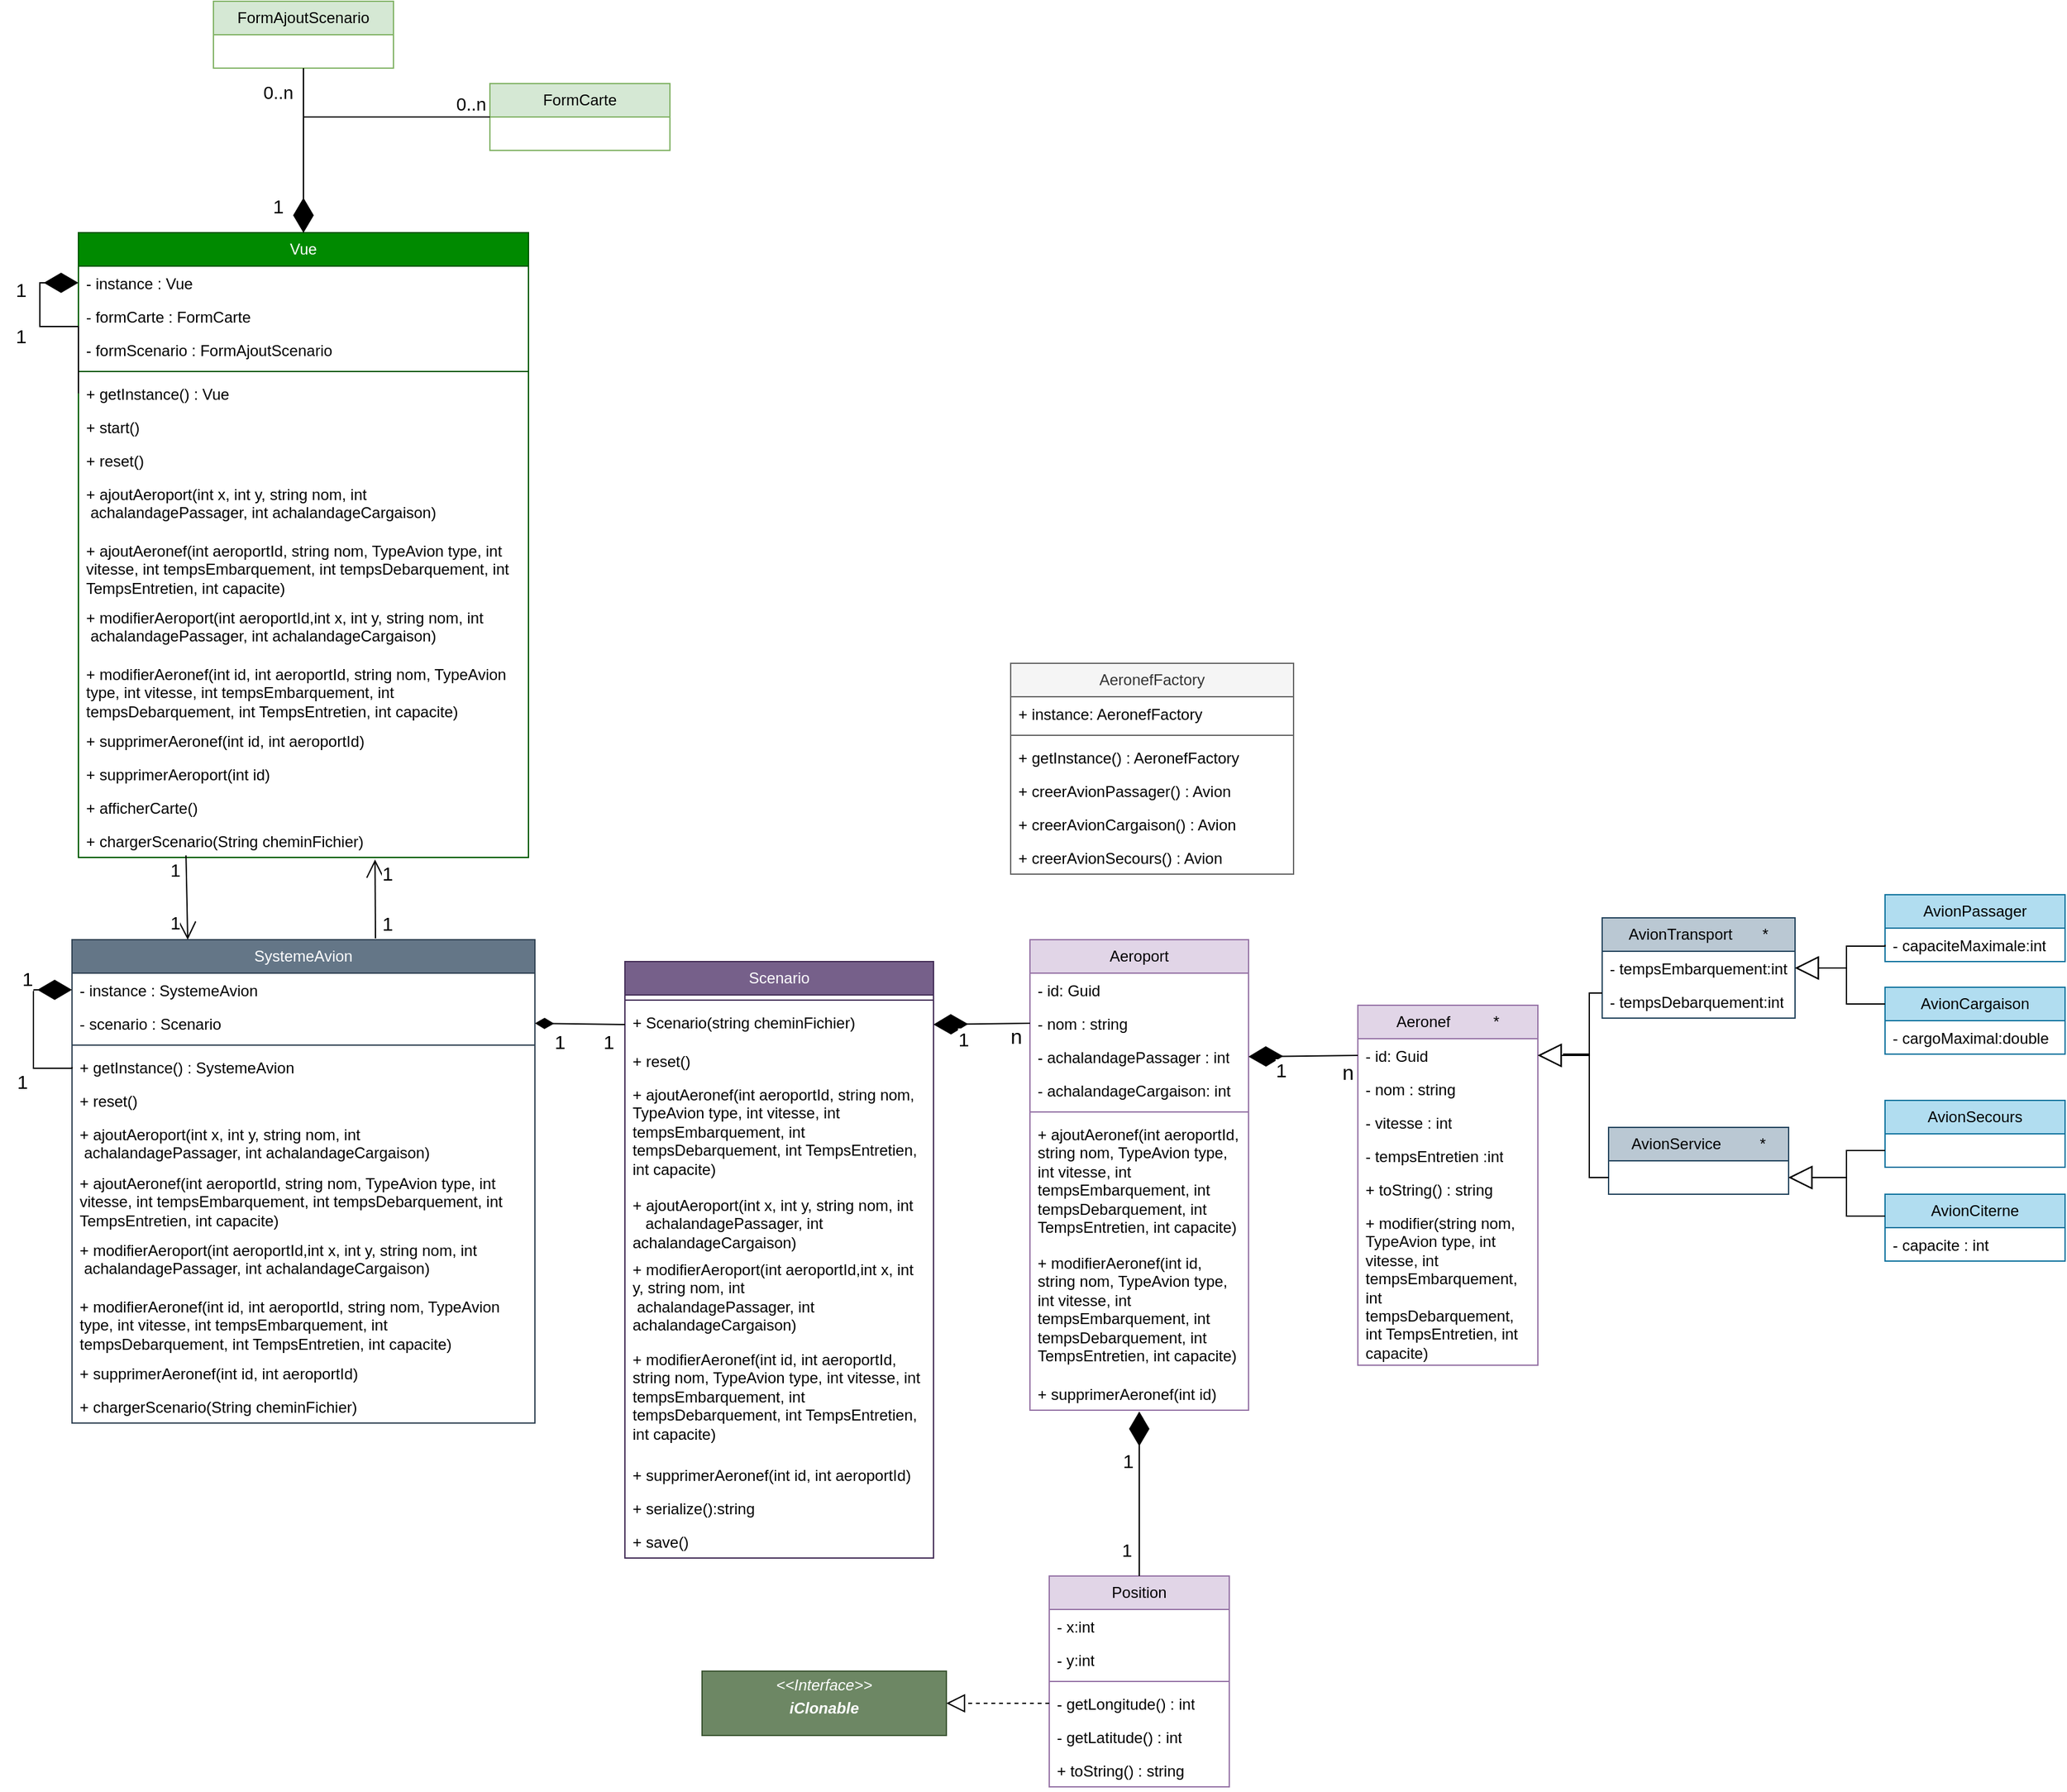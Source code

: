 <mxfile version="26.2.14">
  <diagram name="Page-1" id="G4jUNvh0E0kJYvAfDZpT">
    <mxGraphModel dx="1233" dy="1670" grid="1" gridSize="10" guides="1" tooltips="1" connect="1" arrows="1" fold="1" page="1" pageScale="1" pageWidth="850" pageHeight="1100" math="0" shadow="0">
      <root>
        <mxCell id="0" />
        <mxCell id="1" parent="0" />
        <mxCell id="WXTV3Mn7f3rtUq6KaUBK-5" value="SystemeAvion" style="swimlane;fontStyle=0;childLayout=stackLayout;horizontal=1;startSize=26;fillColor=#647687;horizontalStack=0;resizeParent=1;resizeParentMax=0;resizeLast=0;collapsible=1;marginBottom=0;whiteSpace=wrap;html=1;strokeColor=#314354;fontColor=#ffffff;" parent="1" vertex="1">
          <mxGeometry x="100" y="155" width="360" height="376" as="geometry" />
        </mxCell>
        <mxCell id="WXTV3Mn7f3rtUq6KaUBK-6" value="- instance : SystemeAvion" style="text;strokeColor=none;fillColor=none;align=left;verticalAlign=top;spacingLeft=4;spacingRight=4;overflow=hidden;rotatable=0;points=[[0,0.5],[1,0.5]];portConstraint=eastwest;whiteSpace=wrap;html=1;" parent="WXTV3Mn7f3rtUq6KaUBK-5" vertex="1">
          <mxGeometry y="26" width="360" height="26" as="geometry" />
        </mxCell>
        <mxCell id="WXTV3Mn7f3rtUq6KaUBK-99" value="- scenario : Scenario" style="text;strokeColor=none;fillColor=none;align=left;verticalAlign=top;spacingLeft=4;spacingRight=4;overflow=hidden;rotatable=0;points=[[0,0.5],[1,0.5]];portConstraint=eastwest;whiteSpace=wrap;html=1;" parent="WXTV3Mn7f3rtUq6KaUBK-5" vertex="1">
          <mxGeometry y="52" width="360" height="26" as="geometry" />
        </mxCell>
        <mxCell id="WXTV3Mn7f3rtUq6KaUBK-9" value="" style="line;strokeWidth=1;fillColor=none;align=left;verticalAlign=middle;spacingTop=-1;spacingLeft=3;spacingRight=3;rotatable=0;labelPosition=right;points=[];portConstraint=eastwest;strokeColor=inherit;" parent="WXTV3Mn7f3rtUq6KaUBK-5" vertex="1">
          <mxGeometry y="78" width="360" height="8" as="geometry" />
        </mxCell>
        <mxCell id="WXTV3Mn7f3rtUq6KaUBK-10" value="+ getInstance() : SystemeAvion" style="text;strokeColor=none;fillColor=none;align=left;verticalAlign=top;spacingLeft=4;spacingRight=4;overflow=hidden;rotatable=0;points=[[0,0.5],[1,0.5]];portConstraint=eastwest;whiteSpace=wrap;html=1;" parent="WXTV3Mn7f3rtUq6KaUBK-5" vertex="1">
          <mxGeometry y="86" width="360" height="26" as="geometry" />
        </mxCell>
        <mxCell id="WXTV3Mn7f3rtUq6KaUBK-11" value="" style="endArrow=diamondThin;endFill=1;endSize=24;html=1;rounded=0;exitX=0;exitY=0.5;exitDx=0;exitDy=0;edgeStyle=orthogonalEdgeStyle;entryX=0;entryY=0.5;entryDx=0;entryDy=0;" parent="WXTV3Mn7f3rtUq6KaUBK-5" source="WXTV3Mn7f3rtUq6KaUBK-10" target="WXTV3Mn7f3rtUq6KaUBK-6" edge="1">
          <mxGeometry width="160" relative="1" as="geometry">
            <mxPoint x="-180" y="30" as="sourcePoint" />
            <mxPoint x="-70" y="40" as="targetPoint" />
            <Array as="points">
              <mxPoint x="-30" y="100" />
              <mxPoint x="-30" y="39" />
            </Array>
          </mxGeometry>
        </mxCell>
        <mxCell id="WXTV3Mn7f3rtUq6KaUBK-14" value="1" style="edgeLabel;html=1;align=center;verticalAlign=middle;resizable=0;points=[];fontSize=15;" parent="WXTV3Mn7f3rtUq6KaUBK-11" vertex="1" connectable="0">
          <mxGeometry x="-0.617" y="-3" relative="1" as="geometry">
            <mxPoint x="-17" y="13" as="offset" />
          </mxGeometry>
        </mxCell>
        <mxCell id="WXTV3Mn7f3rtUq6KaUBK-15" value="1" style="edgeLabel;html=1;align=center;verticalAlign=middle;resizable=0;points=[];fontSize=15;" parent="WXTV3Mn7f3rtUq6KaUBK-11" vertex="1" connectable="0">
          <mxGeometry x="0.564" y="2" relative="1" as="geometry">
            <mxPoint x="-9" y="-7" as="offset" />
          </mxGeometry>
        </mxCell>
        <mxCell id="maukN36tXcJNzbH-KZ2X-19" value="+ reset()" style="text;strokeColor=none;fillColor=none;align=left;verticalAlign=top;spacingLeft=4;spacingRight=4;overflow=hidden;rotatable=0;points=[[0,0.5],[1,0.5]];portConstraint=eastwest;whiteSpace=wrap;html=1;" vertex="1" parent="WXTV3Mn7f3rtUq6KaUBK-5">
          <mxGeometry y="112" width="360" height="26" as="geometry" />
        </mxCell>
        <mxCell id="WXTV3Mn7f3rtUq6KaUBK-150" value="+ ajoutAeroport(int x, int y, string nom, int&amp;nbsp; &amp;nbsp; &amp;nbsp; &amp;nbsp;achalandagePassager, int achalandageCargaison)" style="text;strokeColor=none;fillColor=none;align=left;verticalAlign=top;spacingLeft=4;spacingRight=4;overflow=hidden;rotatable=0;points=[[0,0.5],[1,0.5]];portConstraint=eastwest;whiteSpace=wrap;html=1;" parent="WXTV3Mn7f3rtUq6KaUBK-5" vertex="1">
          <mxGeometry y="138" width="360" height="38" as="geometry" />
        </mxCell>
        <mxCell id="maukN36tXcJNzbH-KZ2X-2" value="+ ajoutAeronef(int aeroportId, string nom, TypeAvion type, int vitesse, int tempsEmbarquement, int tempsDebarquement, int TempsEntretien, int capacite)" style="text;strokeColor=none;fillColor=none;align=left;verticalAlign=top;spacingLeft=4;spacingRight=4;overflow=hidden;rotatable=0;points=[[0,0.5],[1,0.5]];portConstraint=eastwest;whiteSpace=wrap;html=1;" vertex="1" parent="WXTV3Mn7f3rtUq6KaUBK-5">
          <mxGeometry y="176" width="360" height="52" as="geometry" />
        </mxCell>
        <mxCell id="maukN36tXcJNzbH-KZ2X-8" value="+ modifierAeroport(int aeroportId,int x, int y, string nom, int&amp;nbsp; &amp;nbsp; &amp;nbsp; &amp;nbsp;achalandagePassager, int achalandageCargaison)" style="text;strokeColor=none;fillColor=none;align=left;verticalAlign=top;spacingLeft=4;spacingRight=4;overflow=hidden;rotatable=0;points=[[0,0.5],[1,0.5]];portConstraint=eastwest;whiteSpace=wrap;html=1;" vertex="1" parent="WXTV3Mn7f3rtUq6KaUBK-5">
          <mxGeometry y="228" width="360" height="44" as="geometry" />
        </mxCell>
        <mxCell id="maukN36tXcJNzbH-KZ2X-14" value="+ modifierAeronef(int id, int aeroportId, string nom, TypeAvion type, int vitesse, int tempsEmbarquement, int tempsDebarquement, int TempsEntretien, int capacite)" style="text;strokeColor=none;fillColor=none;align=left;verticalAlign=top;spacingLeft=4;spacingRight=4;overflow=hidden;rotatable=0;points=[[0,0.5],[1,0.5]];portConstraint=eastwest;whiteSpace=wrap;html=1;" vertex="1" parent="WXTV3Mn7f3rtUq6KaUBK-5">
          <mxGeometry y="272" width="360" height="52" as="geometry" />
        </mxCell>
        <mxCell id="WXTV3Mn7f3rtUq6KaUBK-170" value="+ supprimerAeronef(int id, int aeroportId)" style="text;strokeColor=none;fillColor=none;align=left;verticalAlign=top;spacingLeft=4;spacingRight=4;overflow=hidden;rotatable=0;points=[[0,0.5],[1,0.5]];portConstraint=eastwest;whiteSpace=wrap;html=1;" parent="WXTV3Mn7f3rtUq6KaUBK-5" vertex="1">
          <mxGeometry y="324" width="360" height="26" as="geometry" />
        </mxCell>
        <mxCell id="WXTV3Mn7f3rtUq6KaUBK-176" value="+ chargerScenario(String cheminFichier)" style="text;strokeColor=none;fillColor=none;align=left;verticalAlign=top;spacingLeft=4;spacingRight=4;overflow=hidden;rotatable=0;points=[[0,0.5],[1,0.5]];portConstraint=eastwest;whiteSpace=wrap;html=1;" parent="WXTV3Mn7f3rtUq6KaUBK-5" vertex="1">
          <mxGeometry y="350" width="360" height="26" as="geometry" />
        </mxCell>
        <mxCell id="WXTV3Mn7f3rtUq6KaUBK-16" value="Vue" style="swimlane;fontStyle=0;childLayout=stackLayout;horizontal=1;startSize=26;fillColor=#008a00;horizontalStack=0;resizeParent=1;resizeParentMax=0;resizeLast=0;collapsible=1;marginBottom=0;whiteSpace=wrap;html=1;strokeColor=#005700;fontColor=#ffffff;" parent="1" vertex="1">
          <mxGeometry x="105" y="-395" width="350" height="486" as="geometry" />
        </mxCell>
        <mxCell id="WXTV3Mn7f3rtUq6KaUBK-17" value="- instance : Vue" style="text;strokeColor=none;fillColor=none;align=left;verticalAlign=top;spacingLeft=4;spacingRight=4;overflow=hidden;rotatable=0;points=[[0,0.5],[1,0.5]];portConstraint=eastwest;whiteSpace=wrap;html=1;" parent="WXTV3Mn7f3rtUq6KaUBK-16" vertex="1">
          <mxGeometry y="26" width="350" height="26" as="geometry" />
        </mxCell>
        <mxCell id="Ey0nkB0xlsIukGjBq3pv-2" value="- formCarte : FormCarte" style="text;strokeColor=none;fillColor=none;align=left;verticalAlign=top;spacingLeft=4;spacingRight=4;overflow=hidden;rotatable=0;points=[[0,0.5],[1,0.5]];portConstraint=eastwest;whiteSpace=wrap;html=1;" parent="WXTV3Mn7f3rtUq6KaUBK-16" vertex="1">
          <mxGeometry y="52" width="350" height="26" as="geometry" />
        </mxCell>
        <mxCell id="Ey0nkB0xlsIukGjBq3pv-1" value="- formScenario : FormAjoutScenario" style="text;strokeColor=none;fillColor=none;align=left;verticalAlign=top;spacingLeft=4;spacingRight=4;overflow=hidden;rotatable=0;points=[[0,0.5],[1,0.5]];portConstraint=eastwest;whiteSpace=wrap;html=1;" parent="WXTV3Mn7f3rtUq6KaUBK-16" vertex="1">
          <mxGeometry y="78" width="350" height="26" as="geometry" />
        </mxCell>
        <mxCell id="WXTV3Mn7f3rtUq6KaUBK-20" value="" style="line;strokeWidth=1;fillColor=none;align=left;verticalAlign=middle;spacingTop=-1;spacingLeft=3;spacingRight=3;rotatable=0;labelPosition=right;points=[];portConstraint=eastwest;strokeColor=inherit;" parent="WXTV3Mn7f3rtUq6KaUBK-16" vertex="1">
          <mxGeometry y="104" width="350" height="8" as="geometry" />
        </mxCell>
        <mxCell id="WXTV3Mn7f3rtUq6KaUBK-18" value="+ getInstance() : Vue" style="text;strokeColor=none;fillColor=none;align=left;verticalAlign=top;spacingLeft=4;spacingRight=4;overflow=hidden;rotatable=0;points=[[0,0.5],[1,0.5]];portConstraint=eastwest;whiteSpace=wrap;html=1;" parent="WXTV3Mn7f3rtUq6KaUBK-16" vertex="1">
          <mxGeometry y="112" width="350" height="26" as="geometry" />
        </mxCell>
        <mxCell id="WXTV3Mn7f3rtUq6KaUBK-24" value="" style="endArrow=diamondThin;endFill=1;endSize=24;html=1;rounded=0;exitX=0;exitY=0.5;exitDx=0;exitDy=0;edgeStyle=orthogonalEdgeStyle;entryX=0;entryY=0.5;entryDx=0;entryDy=0;" parent="WXTV3Mn7f3rtUq6KaUBK-16" source="WXTV3Mn7f3rtUq6KaUBK-18" target="WXTV3Mn7f3rtUq6KaUBK-17" edge="1">
          <mxGeometry width="160" relative="1" as="geometry">
            <mxPoint y="74" as="sourcePoint" />
            <mxPoint y="40" as="targetPoint" />
            <Array as="points">
              <mxPoint x="-30" y="73" />
              <mxPoint x="-30" y="39" />
            </Array>
          </mxGeometry>
        </mxCell>
        <mxCell id="WXTV3Mn7f3rtUq6KaUBK-25" value="1" style="edgeLabel;html=1;align=center;verticalAlign=middle;resizable=0;points=[];fontSize=15;" parent="WXTV3Mn7f3rtUq6KaUBK-24" vertex="1" connectable="0">
          <mxGeometry x="-0.617" y="-3" relative="1" as="geometry">
            <mxPoint x="-48" y="-17" as="offset" />
          </mxGeometry>
        </mxCell>
        <mxCell id="WXTV3Mn7f3rtUq6KaUBK-26" value="1" style="edgeLabel;html=1;align=center;verticalAlign=middle;resizable=0;points=[];fontSize=15;" parent="WXTV3Mn7f3rtUq6KaUBK-24" vertex="1" connectable="0">
          <mxGeometry x="0.564" y="2" relative="1" as="geometry">
            <mxPoint x="-13" y="3" as="offset" />
          </mxGeometry>
        </mxCell>
        <mxCell id="WXTV3Mn7f3rtUq6KaUBK-178" value="+ start()" style="text;strokeColor=none;fillColor=none;align=left;verticalAlign=top;spacingLeft=4;spacingRight=4;overflow=hidden;rotatable=0;points=[[0,0.5],[1,0.5]];portConstraint=eastwest;whiteSpace=wrap;html=1;" parent="WXTV3Mn7f3rtUq6KaUBK-16" vertex="1">
          <mxGeometry y="138" width="350" height="26" as="geometry" />
        </mxCell>
        <mxCell id="maukN36tXcJNzbH-KZ2X-18" value="+ reset()" style="text;strokeColor=none;fillColor=none;align=left;verticalAlign=top;spacingLeft=4;spacingRight=4;overflow=hidden;rotatable=0;points=[[0,0.5],[1,0.5]];portConstraint=eastwest;whiteSpace=wrap;html=1;" vertex="1" parent="WXTV3Mn7f3rtUq6KaUBK-16">
          <mxGeometry y="164" width="350" height="26" as="geometry" />
        </mxCell>
        <mxCell id="WXTV3Mn7f3rtUq6KaUBK-73" value="+ ajoutAeroport(int x, int y, string nom, int&amp;nbsp; &amp;nbsp; &amp;nbsp; &amp;nbsp;achalandagePassager, int achalandageCargaison)" style="text;strokeColor=none;fillColor=none;align=left;verticalAlign=top;spacingLeft=4;spacingRight=4;overflow=hidden;rotatable=0;points=[[0,0.5],[1,0.5]];portConstraint=eastwest;whiteSpace=wrap;html=1;" parent="WXTV3Mn7f3rtUq6KaUBK-16" vertex="1">
          <mxGeometry y="190" width="350" height="44" as="geometry" />
        </mxCell>
        <mxCell id="WXTV3Mn7f3rtUq6KaUBK-74" value="+ ajoutAeronef(int aeroportId, string nom, TypeAvion type, int vitesse, int tempsEmbarquement, int tempsDebarquement, int TempsEntretien, int capacite)" style="text;strokeColor=none;fillColor=none;align=left;verticalAlign=top;spacingLeft=4;spacingRight=4;overflow=hidden;rotatable=0;points=[[0,0.5],[1,0.5]];portConstraint=eastwest;whiteSpace=wrap;html=1;" parent="WXTV3Mn7f3rtUq6KaUBK-16" vertex="1">
          <mxGeometry y="234" width="350" height="52" as="geometry" />
        </mxCell>
        <mxCell id="maukN36tXcJNzbH-KZ2X-7" value="+ modifierAeroport(int aeroportId,int x, int y, string nom, int&amp;nbsp; &amp;nbsp; &amp;nbsp; &amp;nbsp;achalandagePassager, int achalandageCargaison)" style="text;strokeColor=none;fillColor=none;align=left;verticalAlign=top;spacingLeft=4;spacingRight=4;overflow=hidden;rotatable=0;points=[[0,0.5],[1,0.5]];portConstraint=eastwest;whiteSpace=wrap;html=1;" vertex="1" parent="WXTV3Mn7f3rtUq6KaUBK-16">
          <mxGeometry y="286" width="350" height="44" as="geometry" />
        </mxCell>
        <mxCell id="maukN36tXcJNzbH-KZ2X-13" value="+ modifierAeronef(int id, int aeroportId, string nom, TypeAvion type, int vitesse, int tempsEmbarquement, int tempsDebarquement, int TempsEntretien, int capacite)" style="text;strokeColor=none;fillColor=none;align=left;verticalAlign=top;spacingLeft=4;spacingRight=4;overflow=hidden;rotatable=0;points=[[0,0.5],[1,0.5]];portConstraint=eastwest;whiteSpace=wrap;html=1;" vertex="1" parent="WXTV3Mn7f3rtUq6KaUBK-16">
          <mxGeometry y="330" width="350" height="52" as="geometry" />
        </mxCell>
        <mxCell id="WXTV3Mn7f3rtUq6KaUBK-151" value="+ supprimerAeronef(int id, int aeroportId)" style="text;strokeColor=none;fillColor=none;align=left;verticalAlign=top;spacingLeft=4;spacingRight=4;overflow=hidden;rotatable=0;points=[[0,0.5],[1,0.5]];portConstraint=eastwest;whiteSpace=wrap;html=1;" parent="WXTV3Mn7f3rtUq6KaUBK-16" vertex="1">
          <mxGeometry y="382" width="350" height="26" as="geometry" />
        </mxCell>
        <mxCell id="WXTV3Mn7f3rtUq6KaUBK-169" value="+ supprimerAeroport(int id)" style="text;strokeColor=none;fillColor=none;align=left;verticalAlign=top;spacingLeft=4;spacingRight=4;overflow=hidden;rotatable=0;points=[[0,0.5],[1,0.5]];portConstraint=eastwest;whiteSpace=wrap;html=1;" parent="WXTV3Mn7f3rtUq6KaUBK-16" vertex="1">
          <mxGeometry y="408" width="350" height="26" as="geometry" />
        </mxCell>
        <mxCell id="WXTV3Mn7f3rtUq6KaUBK-174" value="+ afficherCarte()" style="text;strokeColor=none;fillColor=none;align=left;verticalAlign=top;spacingLeft=4;spacingRight=4;overflow=hidden;rotatable=0;points=[[0,0.5],[1,0.5]];portConstraint=eastwest;whiteSpace=wrap;html=1;" parent="WXTV3Mn7f3rtUq6KaUBK-16" vertex="1">
          <mxGeometry y="434" width="350" height="26" as="geometry" />
        </mxCell>
        <mxCell id="WXTV3Mn7f3rtUq6KaUBK-175" value="+ chargerScenario(String cheminFichier)" style="text;strokeColor=none;fillColor=none;align=left;verticalAlign=top;spacingLeft=4;spacingRight=4;overflow=hidden;rotatable=0;points=[[0,0.5],[1,0.5]];portConstraint=eastwest;whiteSpace=wrap;html=1;" parent="WXTV3Mn7f3rtUq6KaUBK-16" vertex="1">
          <mxGeometry y="460" width="350" height="26" as="geometry" />
        </mxCell>
        <mxCell id="WXTV3Mn7f3rtUq6KaUBK-21" value="" style="endArrow=open;endFill=1;endSize=12;html=1;rounded=0;entryX=0.25;entryY=0;entryDx=0;entryDy=0;exitX=0.239;exitY=0.936;exitDx=0;exitDy=0;exitPerimeter=0;" parent="1" source="WXTV3Mn7f3rtUq6KaUBK-175" target="WXTV3Mn7f3rtUq6KaUBK-5" edge="1">
          <mxGeometry width="160" relative="1" as="geometry">
            <mxPoint x="190" y="84" as="sourcePoint" />
            <mxPoint x="205" y="74" as="targetPoint" />
          </mxGeometry>
        </mxCell>
        <mxCell id="WXTV3Mn7f3rtUq6KaUBK-77" value="1" style="edgeLabel;html=1;align=center;verticalAlign=middle;resizable=0;points=[];fontSize=14;" parent="WXTV3Mn7f3rtUq6KaUBK-21" vertex="1" connectable="0">
          <mxGeometry x="-0.432" y="-4" relative="1" as="geometry">
            <mxPoint x="-5" y="-7" as="offset" />
          </mxGeometry>
        </mxCell>
        <mxCell id="WXTV3Mn7f3rtUq6KaUBK-78" value="1" style="edgeLabel;html=1;align=center;verticalAlign=middle;resizable=0;points=[];fontSize=14;" parent="WXTV3Mn7f3rtUq6KaUBK-21" vertex="1" connectable="0">
          <mxGeometry x="0.316" y="-4" relative="1" as="geometry">
            <mxPoint x="-6" y="9" as="offset" />
          </mxGeometry>
        </mxCell>
        <mxCell id="WXTV3Mn7f3rtUq6KaUBK-23" value="" style="endArrow=open;endFill=1;endSize=12;html=1;rounded=0;entryX=0.659;entryY=1.064;entryDx=0;entryDy=0;entryPerimeter=0;" parent="1" target="WXTV3Mn7f3rtUq6KaUBK-175" edge="1">
          <mxGeometry width="160" relative="1" as="geometry">
            <mxPoint x="336" y="154" as="sourcePoint" />
            <mxPoint x="337" y="94" as="targetPoint" />
          </mxGeometry>
        </mxCell>
        <mxCell id="WXTV3Mn7f3rtUq6KaUBK-75" value="1" style="edgeLabel;html=1;align=center;verticalAlign=middle;resizable=0;points=[];fontSize=15;" parent="WXTV3Mn7f3rtUq6KaUBK-23" vertex="1" connectable="0">
          <mxGeometry x="-0.487" y="1" relative="1" as="geometry">
            <mxPoint x="10" y="3" as="offset" />
          </mxGeometry>
        </mxCell>
        <mxCell id="WXTV3Mn7f3rtUq6KaUBK-76" value="1" style="edgeLabel;html=1;align=center;verticalAlign=middle;resizable=0;points=[];fontSize=15;" parent="WXTV3Mn7f3rtUq6KaUBK-23" vertex="1" connectable="0">
          <mxGeometry x="0.518" y="-1" relative="1" as="geometry">
            <mxPoint x="8" y="-5" as="offset" />
          </mxGeometry>
        </mxCell>
        <mxCell id="WXTV3Mn7f3rtUq6KaUBK-27" value="Scenario" style="swimlane;fontStyle=0;childLayout=stackLayout;horizontal=1;startSize=26;fillColor=#76608a;horizontalStack=0;resizeParent=1;resizeParentMax=0;resizeLast=0;collapsible=1;marginBottom=0;whiteSpace=wrap;html=1;strokeColor=#432D57;fontColor=#ffffff;" parent="1" vertex="1">
          <mxGeometry x="530" y="172" width="240" height="464" as="geometry" />
        </mxCell>
        <mxCell id="WXTV3Mn7f3rtUq6KaUBK-29" value="" style="line;strokeWidth=1;fillColor=none;align=left;verticalAlign=middle;spacingTop=-1;spacingLeft=3;spacingRight=3;rotatable=0;labelPosition=right;points=[];portConstraint=eastwest;strokeColor=inherit;" parent="WXTV3Mn7f3rtUq6KaUBK-27" vertex="1">
          <mxGeometry y="26" width="240" height="8" as="geometry" />
        </mxCell>
        <mxCell id="WXTV3Mn7f3rtUq6KaUBK-177" value="+ Scenario(string cheminFichier)" style="text;strokeColor=none;fillColor=none;align=left;verticalAlign=top;spacingLeft=4;spacingRight=4;overflow=hidden;rotatable=0;points=[[0,0.5],[1,0.5]];portConstraint=eastwest;whiteSpace=wrap;html=1;" parent="WXTV3Mn7f3rtUq6KaUBK-27" vertex="1">
          <mxGeometry y="34" width="240" height="30" as="geometry" />
        </mxCell>
        <mxCell id="maukN36tXcJNzbH-KZ2X-20" value="+ reset()" style="text;strokeColor=none;fillColor=none;align=left;verticalAlign=top;spacingLeft=4;spacingRight=4;overflow=hidden;rotatable=0;points=[[0,0.5],[1,0.5]];portConstraint=eastwest;whiteSpace=wrap;html=1;" vertex="1" parent="WXTV3Mn7f3rtUq6KaUBK-27">
          <mxGeometry y="64" width="240" height="26" as="geometry" />
        </mxCell>
        <mxCell id="maukN36tXcJNzbH-KZ2X-3" value="+ ajoutAeronef(int aeroportId, string nom, TypeAvion type, int vitesse, int tempsEmbarquement, int tempsDebarquement, int TempsEntretien, int capacite)" style="text;strokeColor=none;fillColor=none;align=left;verticalAlign=top;spacingLeft=4;spacingRight=4;overflow=hidden;rotatable=0;points=[[0,0.5],[1,0.5]];portConstraint=eastwest;whiteSpace=wrap;html=1;" vertex="1" parent="WXTV3Mn7f3rtUq6KaUBK-27">
          <mxGeometry y="90" width="240" height="86" as="geometry" />
        </mxCell>
        <mxCell id="Ey0nkB0xlsIukGjBq3pv-10" value="+ ajoutAeroport(int x, int y, string nom, int&amp;nbsp; &amp;nbsp; &amp;nbsp; &amp;nbsp;achalandagePassager, int achalandageCargaison)" style="text;strokeColor=none;fillColor=none;align=left;verticalAlign=top;spacingLeft=4;spacingRight=4;overflow=hidden;rotatable=0;points=[[0,0.5],[1,0.5]];portConstraint=eastwest;whiteSpace=wrap;html=1;" parent="WXTV3Mn7f3rtUq6KaUBK-27" vertex="1">
          <mxGeometry y="176" width="240" height="50" as="geometry" />
        </mxCell>
        <mxCell id="maukN36tXcJNzbH-KZ2X-9" value="+ modifierAeroport(int aeroportId,int x, int y, string nom, int&amp;nbsp; &amp;nbsp; &amp;nbsp; &amp;nbsp;achalandagePassager, int achalandageCargaison)" style="text;strokeColor=none;fillColor=none;align=left;verticalAlign=top;spacingLeft=4;spacingRight=4;overflow=hidden;rotatable=0;points=[[0,0.5],[1,0.5]];portConstraint=eastwest;whiteSpace=wrap;html=1;" vertex="1" parent="WXTV3Mn7f3rtUq6KaUBK-27">
          <mxGeometry y="226" width="240" height="70" as="geometry" />
        </mxCell>
        <mxCell id="maukN36tXcJNzbH-KZ2X-15" value="+ modifierAeronef(int id, int aeroportId, string nom, TypeAvion type, int vitesse, int tempsEmbarquement, int tempsDebarquement, int TempsEntretien, int capacite)" style="text;strokeColor=none;fillColor=none;align=left;verticalAlign=top;spacingLeft=4;spacingRight=4;overflow=hidden;rotatable=0;points=[[0,0.5],[1,0.5]];portConstraint=eastwest;whiteSpace=wrap;html=1;" vertex="1" parent="WXTV3Mn7f3rtUq6KaUBK-27">
          <mxGeometry y="296" width="240" height="90" as="geometry" />
        </mxCell>
        <mxCell id="maukN36tXcJNzbH-KZ2X-11" value="+ supprimerAeronef(int id, int aeroportId)" style="text;strokeColor=none;fillColor=none;align=left;verticalAlign=top;spacingLeft=4;spacingRight=4;overflow=hidden;rotatable=0;points=[[0,0.5],[1,0.5]];portConstraint=eastwest;whiteSpace=wrap;html=1;" vertex="1" parent="WXTV3Mn7f3rtUq6KaUBK-27">
          <mxGeometry y="386" width="240" height="26" as="geometry" />
        </mxCell>
        <mxCell id="WXTV3Mn7f3rtUq6KaUBK-138" value="+ serialize():string" style="text;strokeColor=none;fillColor=none;align=left;verticalAlign=top;spacingLeft=4;spacingRight=4;overflow=hidden;rotatable=0;points=[[0,0.5],[1,0.5]];portConstraint=eastwest;whiteSpace=wrap;html=1;" parent="WXTV3Mn7f3rtUq6KaUBK-27" vertex="1">
          <mxGeometry y="412" width="240" height="26" as="geometry" />
        </mxCell>
        <mxCell id="WXTV3Mn7f3rtUq6KaUBK-161" value="+ save()" style="text;strokeColor=none;fillColor=none;align=left;verticalAlign=top;spacingLeft=4;spacingRight=4;overflow=hidden;rotatable=0;points=[[0,0.5],[1,0.5]];portConstraint=eastwest;whiteSpace=wrap;html=1;" parent="WXTV3Mn7f3rtUq6KaUBK-27" vertex="1">
          <mxGeometry y="438" width="240" height="26" as="geometry" />
        </mxCell>
        <mxCell id="WXTV3Mn7f3rtUq6KaUBK-34" value="" style="endArrow=diamondThin;endFill=1;endSize=12;html=1;rounded=0;entryX=1;entryY=0.5;entryDx=0;entryDy=0;exitX=0;exitY=0.5;exitDx=0;exitDy=0;" parent="1" source="WXTV3Mn7f3rtUq6KaUBK-177" target="WXTV3Mn7f3rtUq6KaUBK-99" edge="1">
          <mxGeometry width="160" relative="1" as="geometry">
            <mxPoint x="580" y="219.0" as="sourcePoint" />
            <mxPoint x="600" y="201.37" as="targetPoint" />
          </mxGeometry>
        </mxCell>
        <mxCell id="WXTV3Mn7f3rtUq6KaUBK-96" value="1" style="edgeLabel;html=1;align=center;verticalAlign=middle;resizable=0;points=[];fontSize=15;" parent="WXTV3Mn7f3rtUq6KaUBK-34" vertex="1" connectable="0">
          <mxGeometry x="-0.617" y="-2" relative="1" as="geometry">
            <mxPoint y="15" as="offset" />
          </mxGeometry>
        </mxCell>
        <mxCell id="WXTV3Mn7f3rtUq6KaUBK-97" value="1" style="edgeLabel;html=1;align=center;verticalAlign=middle;resizable=0;points=[];fontSize=15;" parent="WXTV3Mn7f3rtUq6KaUBK-34" vertex="1" connectable="0">
          <mxGeometry x="0.459" y="2" relative="1" as="geometry">
            <mxPoint y="11" as="offset" />
          </mxGeometry>
        </mxCell>
        <mxCell id="WXTV3Mn7f3rtUq6KaUBK-37" value="Aeronef&amp;nbsp; &amp;nbsp; &amp;nbsp; &amp;nbsp; &amp;nbsp; *" style="swimlane;fontStyle=0;childLayout=stackLayout;horizontal=1;startSize=26;fillColor=#e1d5e7;horizontalStack=0;resizeParent=1;resizeParentMax=0;resizeLast=0;collapsible=1;marginBottom=0;whiteSpace=wrap;html=1;strokeColor=#9673a6;" parent="1" vertex="1">
          <mxGeometry x="1100" y="206" width="140" height="280" as="geometry" />
        </mxCell>
        <mxCell id="WXTV3Mn7f3rtUq6KaUBK-132" value="- id: Guid" style="text;strokeColor=none;fillColor=none;align=left;verticalAlign=top;spacingLeft=4;spacingRight=4;overflow=hidden;rotatable=0;points=[[0,0.5],[1,0.5]];portConstraint=eastwest;whiteSpace=wrap;html=1;" parent="WXTV3Mn7f3rtUq6KaUBK-37" vertex="1">
          <mxGeometry y="26" width="140" height="26" as="geometry" />
        </mxCell>
        <mxCell id="Ey0nkB0xlsIukGjBq3pv-3" value="- nom : string" style="text;strokeColor=none;fillColor=none;align=left;verticalAlign=top;spacingLeft=4;spacingRight=4;overflow=hidden;rotatable=0;points=[[0,0.5],[1,0.5]];portConstraint=eastwest;whiteSpace=wrap;html=1;" parent="WXTV3Mn7f3rtUq6KaUBK-37" vertex="1">
          <mxGeometry y="52" width="140" height="26" as="geometry" />
        </mxCell>
        <mxCell id="Ey0nkB0xlsIukGjBq3pv-5" value="- vitesse : int" style="text;strokeColor=none;fillColor=none;align=left;verticalAlign=top;spacingLeft=4;spacingRight=4;overflow=hidden;rotatable=0;points=[[0,0.5],[1,0.5]];portConstraint=eastwest;whiteSpace=wrap;html=1;" parent="WXTV3Mn7f3rtUq6KaUBK-37" vertex="1">
          <mxGeometry y="78" width="140" height="26" as="geometry" />
        </mxCell>
        <mxCell id="Ey0nkB0xlsIukGjBq3pv-7" value="- tempsEntretien :int" style="text;strokeColor=none;fillColor=none;align=left;verticalAlign=top;spacingLeft=4;spacingRight=4;overflow=hidden;rotatable=0;points=[[0,0.5],[1,0.5]];portConstraint=eastwest;whiteSpace=wrap;html=1;" parent="WXTV3Mn7f3rtUq6KaUBK-37" vertex="1">
          <mxGeometry y="104" width="140" height="26" as="geometry" />
        </mxCell>
        <mxCell id="Ey0nkB0xlsIukGjBq3pv-8" value="+ toString() : string" style="text;strokeColor=none;fillColor=none;align=left;verticalAlign=top;spacingLeft=4;spacingRight=4;overflow=hidden;rotatable=0;points=[[0,0.5],[1,0.5]];portConstraint=eastwest;whiteSpace=wrap;html=1;" parent="WXTV3Mn7f3rtUq6KaUBK-37" vertex="1">
          <mxGeometry y="130" width="140" height="26" as="geometry" />
        </mxCell>
        <mxCell id="maukN36tXcJNzbH-KZ2X-17" value="+ modifier(string nom, TypeAvion type, int vitesse, int tempsEmbarquement, int tempsDebarquement, int TempsEntretien, int capacite)" style="text;strokeColor=none;fillColor=none;align=left;verticalAlign=top;spacingLeft=4;spacingRight=4;overflow=hidden;rotatable=0;points=[[0,0.5],[1,0.5]];portConstraint=eastwest;whiteSpace=wrap;html=1;" vertex="1" parent="WXTV3Mn7f3rtUq6KaUBK-37">
          <mxGeometry y="156" width="140" height="124" as="geometry" />
        </mxCell>
        <mxCell id="WXTV3Mn7f3rtUq6KaUBK-50" value="Aeroport" style="swimlane;fontStyle=0;childLayout=stackLayout;horizontal=1;startSize=26;fillColor=#e1d5e7;horizontalStack=0;resizeParent=1;resizeParentMax=0;resizeLast=0;collapsible=1;marginBottom=0;whiteSpace=wrap;html=1;strokeColor=#9673a6;" parent="1" vertex="1">
          <mxGeometry x="845" y="155" width="170" height="366" as="geometry">
            <mxRectangle x="770" y="146" width="90" height="30" as="alternateBounds" />
          </mxGeometry>
        </mxCell>
        <mxCell id="WXTV3Mn7f3rtUq6KaUBK-52" value="- id: Guid" style="text;strokeColor=none;fillColor=none;align=left;verticalAlign=top;spacingLeft=4;spacingRight=4;overflow=hidden;rotatable=0;points=[[0,0.5],[1,0.5]];portConstraint=eastwest;whiteSpace=wrap;html=1;" parent="WXTV3Mn7f3rtUq6KaUBK-50" vertex="1">
          <mxGeometry y="26" width="170" height="26" as="geometry" />
        </mxCell>
        <mxCell id="WXTV3Mn7f3rtUq6KaUBK-53" value="- nom : string" style="text;strokeColor=none;fillColor=none;align=left;verticalAlign=top;spacingLeft=4;spacingRight=4;overflow=hidden;rotatable=0;points=[[0,0.5],[1,0.5]];portConstraint=eastwest;whiteSpace=wrap;html=1;" parent="WXTV3Mn7f3rtUq6KaUBK-50" vertex="1">
          <mxGeometry y="52" width="170" height="26" as="geometry" />
        </mxCell>
        <mxCell id="WXTV3Mn7f3rtUq6KaUBK-134" value="- achalandagePassager : int" style="text;strokeColor=none;fillColor=none;align=left;verticalAlign=top;spacingLeft=4;spacingRight=4;overflow=hidden;rotatable=0;points=[[0,0.5],[1,0.5]];portConstraint=eastwest;whiteSpace=wrap;html=1;" parent="WXTV3Mn7f3rtUq6KaUBK-50" vertex="1">
          <mxGeometry y="78" width="170" height="26" as="geometry" />
        </mxCell>
        <mxCell id="WXTV3Mn7f3rtUq6KaUBK-135" value="- achalandageCargaison: int" style="text;strokeColor=none;fillColor=none;align=left;verticalAlign=top;spacingLeft=4;spacingRight=4;overflow=hidden;rotatable=0;points=[[0,0.5],[1,0.5]];portConstraint=eastwest;whiteSpace=wrap;html=1;" parent="WXTV3Mn7f3rtUq6KaUBK-50" vertex="1">
          <mxGeometry y="104" width="170" height="26" as="geometry" />
        </mxCell>
        <mxCell id="maukN36tXcJNzbH-KZ2X-5" value="" style="line;strokeWidth=1;fillColor=none;align=left;verticalAlign=middle;spacingTop=-1;spacingLeft=3;spacingRight=3;rotatable=0;labelPosition=right;points=[];portConstraint=eastwest;strokeColor=inherit;" vertex="1" parent="WXTV3Mn7f3rtUq6KaUBK-50">
          <mxGeometry y="130" width="170" height="8" as="geometry" />
        </mxCell>
        <mxCell id="maukN36tXcJNzbH-KZ2X-4" value="+ ajoutAeronef(int aeroportId, string nom, TypeAvion type, int vitesse, int tempsEmbarquement, int tempsDebarquement, int TempsEntretien, int capacite)" style="text;strokeColor=none;fillColor=none;align=left;verticalAlign=top;spacingLeft=4;spacingRight=4;overflow=hidden;rotatable=0;points=[[0,0.5],[1,0.5]];portConstraint=eastwest;whiteSpace=wrap;html=1;" vertex="1" parent="WXTV3Mn7f3rtUq6KaUBK-50">
          <mxGeometry y="138" width="170" height="100" as="geometry" />
        </mxCell>
        <mxCell id="maukN36tXcJNzbH-KZ2X-16" value="+ modifierAeronef(int id, string nom, TypeAvion type, int vitesse, int tempsEmbarquement, int tempsDebarquement, int TempsEntretien, int capacite)" style="text;strokeColor=none;fillColor=none;align=left;verticalAlign=top;spacingLeft=4;spacingRight=4;overflow=hidden;rotatable=0;points=[[0,0.5],[1,0.5]];portConstraint=eastwest;whiteSpace=wrap;html=1;" vertex="1" parent="WXTV3Mn7f3rtUq6KaUBK-50">
          <mxGeometry y="238" width="170" height="102" as="geometry" />
        </mxCell>
        <mxCell id="maukN36tXcJNzbH-KZ2X-12" value="+ supprimerAeronef(int id)" style="text;strokeColor=none;fillColor=none;align=left;verticalAlign=top;spacingLeft=4;spacingRight=4;overflow=hidden;rotatable=0;points=[[0,0.5],[1,0.5]];portConstraint=eastwest;whiteSpace=wrap;html=1;" vertex="1" parent="WXTV3Mn7f3rtUq6KaUBK-50">
          <mxGeometry y="340" width="170" height="26" as="geometry" />
        </mxCell>
        <mxCell id="WXTV3Mn7f3rtUq6KaUBK-54" value="Position" style="swimlane;fontStyle=0;childLayout=stackLayout;horizontal=1;startSize=26;fillColor=#e1d5e7;horizontalStack=0;resizeParent=1;resizeParentMax=0;resizeLast=0;collapsible=1;marginBottom=0;whiteSpace=wrap;html=1;strokeColor=#9673a6;" parent="1" vertex="1">
          <mxGeometry x="860" y="650" width="140" height="164" as="geometry" />
        </mxCell>
        <mxCell id="WXTV3Mn7f3rtUq6KaUBK-55" value="- x:int" style="text;strokeColor=none;fillColor=none;align=left;verticalAlign=top;spacingLeft=4;spacingRight=4;overflow=hidden;rotatable=0;points=[[0,0.5],[1,0.5]];portConstraint=eastwest;whiteSpace=wrap;html=1;" parent="WXTV3Mn7f3rtUq6KaUBK-54" vertex="1">
          <mxGeometry y="26" width="140" height="26" as="geometry" />
        </mxCell>
        <mxCell id="WXTV3Mn7f3rtUq6KaUBK-56" value="- y:int" style="text;strokeColor=none;fillColor=none;align=left;verticalAlign=top;spacingLeft=4;spacingRight=4;overflow=hidden;rotatable=0;points=[[0,0.5],[1,0.5]];portConstraint=eastwest;whiteSpace=wrap;html=1;" parent="WXTV3Mn7f3rtUq6KaUBK-54" vertex="1">
          <mxGeometry y="52" width="140" height="26" as="geometry" />
        </mxCell>
        <mxCell id="WXTV3Mn7f3rtUq6KaUBK-86" value="" style="line;strokeWidth=1;fillColor=none;align=left;verticalAlign=middle;spacingTop=-1;spacingLeft=3;spacingRight=3;rotatable=0;labelPosition=right;points=[];portConstraint=eastwest;strokeColor=inherit;" parent="WXTV3Mn7f3rtUq6KaUBK-54" vertex="1">
          <mxGeometry y="78" width="140" height="8" as="geometry" />
        </mxCell>
        <mxCell id="WXTV3Mn7f3rtUq6KaUBK-87" value="- getLongitude() : int" style="text;strokeColor=none;fillColor=none;align=left;verticalAlign=top;spacingLeft=4;spacingRight=4;overflow=hidden;rotatable=0;points=[[0,0.5],[1,0.5]];portConstraint=eastwest;whiteSpace=wrap;html=1;" parent="WXTV3Mn7f3rtUq6KaUBK-54" vertex="1">
          <mxGeometry y="86" width="140" height="26" as="geometry" />
        </mxCell>
        <mxCell id="WXTV3Mn7f3rtUq6KaUBK-88" value="- getLatitude() : int" style="text;strokeColor=none;fillColor=none;align=left;verticalAlign=top;spacingLeft=4;spacingRight=4;overflow=hidden;rotatable=0;points=[[0,0.5],[1,0.5]];portConstraint=eastwest;whiteSpace=wrap;html=1;" parent="WXTV3Mn7f3rtUq6KaUBK-54" vertex="1">
          <mxGeometry y="112" width="140" height="26" as="geometry" />
        </mxCell>
        <mxCell id="WXTV3Mn7f3rtUq6KaUBK-136" value="+ toString() : string" style="text;strokeColor=none;fillColor=none;align=left;verticalAlign=top;spacingLeft=4;spacingRight=4;overflow=hidden;rotatable=0;points=[[0,0.5],[1,0.5]];portConstraint=eastwest;whiteSpace=wrap;html=1;" parent="WXTV3Mn7f3rtUq6KaUBK-54" vertex="1">
          <mxGeometry y="138" width="140" height="26" as="geometry" />
        </mxCell>
        <mxCell id="WXTV3Mn7f3rtUq6KaUBK-58" value="FormAjoutScenario" style="swimlane;fontStyle=0;childLayout=stackLayout;horizontal=1;startSize=26;fillColor=#d5e8d4;horizontalStack=0;resizeParent=1;resizeParentMax=0;resizeLast=0;collapsible=1;marginBottom=0;whiteSpace=wrap;html=1;strokeColor=#82b366;" parent="1" vertex="1">
          <mxGeometry x="210" y="-575" width="140" height="52" as="geometry" />
        </mxCell>
        <mxCell id="WXTV3Mn7f3rtUq6KaUBK-72" value="" style="endArrow=diamondThin;endFill=1;endSize=24;html=1;rounded=0;entryX=0.5;entryY=0;entryDx=0;entryDy=0;exitX=0.5;exitY=1;exitDx=0;exitDy=0;" parent="1" source="WXTV3Mn7f3rtUq6KaUBK-58" target="WXTV3Mn7f3rtUq6KaUBK-16" edge="1">
          <mxGeometry width="160" relative="1" as="geometry">
            <mxPoint x="285.5" y="-471.988" as="sourcePoint" />
            <mxPoint x="335" y="-427" as="targetPoint" />
          </mxGeometry>
        </mxCell>
        <mxCell id="WXTV3Mn7f3rtUq6KaUBK-79" value="1" style="edgeLabel;html=1;align=center;verticalAlign=middle;resizable=0;points=[];fontSize=15;" parent="WXTV3Mn7f3rtUq6KaUBK-72" vertex="1" connectable="0">
          <mxGeometry x="0.687" y="1" relative="1" as="geometry">
            <mxPoint x="-21" y="-1" as="offset" />
          </mxGeometry>
        </mxCell>
        <mxCell id="WXTV3Mn7f3rtUq6KaUBK-80" value="0..n" style="edgeLabel;html=1;align=center;verticalAlign=middle;resizable=0;points=[];fontSize=14;" parent="WXTV3Mn7f3rtUq6KaUBK-72" vertex="1" connectable="0">
          <mxGeometry x="-0.531" y="3" relative="1" as="geometry">
            <mxPoint x="-23" y="-11" as="offset" />
          </mxGeometry>
        </mxCell>
        <mxCell id="WXTV3Mn7f3rtUq6KaUBK-90" value="&lt;p style=&quot;margin:0px;margin-top:4px;text-align:center;&quot;&gt;&lt;i&gt;&amp;lt;&amp;lt;Interface&amp;gt;&amp;gt;&lt;/i&gt;&lt;br&gt;&lt;/p&gt;&lt;p style=&quot;margin:0px;margin-top:4px;text-align:center;&quot;&gt;&lt;i&gt;&lt;b&gt;iClonable&lt;/b&gt;&lt;/i&gt;&lt;/p&gt;&lt;p style=&quot;margin:0px;margin-left:4px;&quot;&gt;&lt;br&gt;&lt;/p&gt;" style="verticalAlign=top;align=left;overflow=fill;html=1;whiteSpace=wrap;fillColor=#6d8764;fontColor=#ffffff;strokeColor=#3A5431;" parent="1" vertex="1">
          <mxGeometry x="590" y="724" width="190" height="50" as="geometry" />
        </mxCell>
        <mxCell id="WXTV3Mn7f3rtUq6KaUBK-91" value="" style="endArrow=block;dashed=1;endFill=0;endSize=12;html=1;rounded=0;entryX=1;entryY=0.5;entryDx=0;entryDy=0;exitX=0;exitY=0.5;exitDx=0;exitDy=0;" parent="1" source="WXTV3Mn7f3rtUq6KaUBK-87" target="WXTV3Mn7f3rtUq6KaUBK-90" edge="1">
          <mxGeometry width="160" relative="1" as="geometry">
            <mxPoint x="800" y="456.45" as="sourcePoint" />
            <mxPoint x="715" y="605.45" as="targetPoint" />
          </mxGeometry>
        </mxCell>
        <mxCell id="WXTV3Mn7f3rtUq6KaUBK-93" value="" style="endArrow=diamondThin;endFill=1;endSize=24;html=1;rounded=0;entryX=1;entryY=0.5;entryDx=0;entryDy=0;exitX=0;exitY=0.5;exitDx=0;exitDy=0;" parent="1" source="WXTV3Mn7f3rtUq6KaUBK-53" target="WXTV3Mn7f3rtUq6KaUBK-177" edge="1">
          <mxGeometry width="160" relative="1" as="geometry">
            <mxPoint x="750" y="306" as="sourcePoint" />
            <mxPoint x="770" y="219.0" as="targetPoint" />
          </mxGeometry>
        </mxCell>
        <mxCell id="WXTV3Mn7f3rtUq6KaUBK-94" value="n" style="edgeLabel;html=1;align=center;verticalAlign=middle;resizable=0;points=[];fontSize=16;" parent="WXTV3Mn7f3rtUq6KaUBK-93" vertex="1" connectable="0">
          <mxGeometry x="-0.425" y="-4" relative="1" as="geometry">
            <mxPoint x="10" y="13" as="offset" />
          </mxGeometry>
        </mxCell>
        <mxCell id="WXTV3Mn7f3rtUq6KaUBK-95" value="1" style="edgeLabel;html=1;align=center;verticalAlign=middle;resizable=0;points=[];fontSize=15;" parent="WXTV3Mn7f3rtUq6KaUBK-93" vertex="1" connectable="0">
          <mxGeometry x="0.314" y="2" relative="1" as="geometry">
            <mxPoint x="-3" y="9" as="offset" />
          </mxGeometry>
        </mxCell>
        <mxCell id="WXTV3Mn7f3rtUq6KaUBK-100" value="" style="endArrow=diamondThin;endFill=1;endSize=24;html=1;rounded=0;entryX=1;entryY=0.5;entryDx=0;entryDy=0;exitX=0;exitY=0.5;exitDx=0;exitDy=0;" parent="1" target="WXTV3Mn7f3rtUq6KaUBK-134" edge="1" source="WXTV3Mn7f3rtUq6KaUBK-132">
          <mxGeometry width="160" relative="1" as="geometry">
            <mxPoint x="1100" y="217.0" as="sourcePoint" />
            <mxPoint x="1000" y="216" as="targetPoint" />
          </mxGeometry>
        </mxCell>
        <mxCell id="WXTV3Mn7f3rtUq6KaUBK-101" value="n" style="edgeLabel;html=1;align=center;verticalAlign=middle;resizable=0;points=[];fontSize=16;" parent="WXTV3Mn7f3rtUq6KaUBK-100" vertex="1" connectable="0">
          <mxGeometry x="-0.425" y="-4" relative="1" as="geometry">
            <mxPoint x="16" y="16" as="offset" />
          </mxGeometry>
        </mxCell>
        <mxCell id="WXTV3Mn7f3rtUq6KaUBK-102" value="1" style="edgeLabel;html=1;align=center;verticalAlign=middle;resizable=0;points=[];fontSize=15;" parent="WXTV3Mn7f3rtUq6KaUBK-100" vertex="1" connectable="0">
          <mxGeometry x="0.314" y="2" relative="1" as="geometry">
            <mxPoint x="-4" y="8" as="offset" />
          </mxGeometry>
        </mxCell>
        <mxCell id="WXTV3Mn7f3rtUq6KaUBK-103" value="AvionPassager" style="swimlane;fontStyle=0;childLayout=stackLayout;horizontal=1;startSize=26;fillColor=#b1ddf0;horizontalStack=0;resizeParent=1;resizeParentMax=0;resizeLast=0;collapsible=1;marginBottom=0;whiteSpace=wrap;html=1;strokeColor=#10739e;" parent="1" vertex="1">
          <mxGeometry x="1510" y="120" width="140" height="52" as="geometry" />
        </mxCell>
        <mxCell id="WXTV3Mn7f3rtUq6KaUBK-104" value="- capaciteMaximale:int" style="text;strokeColor=none;fillColor=none;align=left;verticalAlign=top;spacingLeft=4;spacingRight=4;overflow=hidden;rotatable=0;points=[[0,0.5],[1,0.5]];portConstraint=eastwest;whiteSpace=wrap;html=1;" parent="WXTV3Mn7f3rtUq6KaUBK-103" vertex="1">
          <mxGeometry y="26" width="140" height="26" as="geometry" />
        </mxCell>
        <mxCell id="WXTV3Mn7f3rtUq6KaUBK-108" value="AvionCargaison" style="swimlane;fontStyle=0;childLayout=stackLayout;horizontal=1;startSize=26;fillColor=#b1ddf0;horizontalStack=0;resizeParent=1;resizeParentMax=0;resizeLast=0;collapsible=1;marginBottom=0;whiteSpace=wrap;html=1;strokeColor=#10739e;" parent="1" vertex="1">
          <mxGeometry x="1510" y="192" width="140" height="52" as="geometry" />
        </mxCell>
        <mxCell id="WXTV3Mn7f3rtUq6KaUBK-110" value="- cargoMaximal:double" style="text;strokeColor=none;fillColor=none;align=left;verticalAlign=top;spacingLeft=4;spacingRight=4;overflow=hidden;rotatable=0;points=[[0,0.5],[1,0.5]];portConstraint=eastwest;whiteSpace=wrap;html=1;" parent="WXTV3Mn7f3rtUq6KaUBK-108" vertex="1">
          <mxGeometry y="26" width="140" height="26" as="geometry" />
        </mxCell>
        <mxCell id="WXTV3Mn7f3rtUq6KaUBK-113" value="AvionSecours" style="swimlane;fontStyle=0;childLayout=stackLayout;horizontal=1;startSize=26;fillColor=#b1ddf0;horizontalStack=0;resizeParent=1;resizeParentMax=0;resizeLast=0;collapsible=1;marginBottom=0;whiteSpace=wrap;html=1;strokeColor=#10739e;" parent="1" vertex="1">
          <mxGeometry x="1510" y="280" width="140" height="52" as="geometry" />
        </mxCell>
        <mxCell id="WXTV3Mn7f3rtUq6KaUBK-115" value="AvionCiterne" style="swimlane;fontStyle=0;childLayout=stackLayout;horizontal=1;startSize=26;fillColor=#b1ddf0;horizontalStack=0;resizeParent=1;resizeParentMax=0;resizeLast=0;collapsible=1;marginBottom=0;whiteSpace=wrap;html=1;strokeColor=#10739e;" parent="1" vertex="1">
          <mxGeometry x="1510" y="353" width="140" height="52" as="geometry" />
        </mxCell>
        <mxCell id="WXTV3Mn7f3rtUq6KaUBK-116" value="- capacite : int" style="text;strokeColor=none;fillColor=none;align=left;verticalAlign=top;spacingLeft=4;spacingRight=4;overflow=hidden;rotatable=0;points=[[0,0.5],[1,0.5]];portConstraint=eastwest;whiteSpace=wrap;html=1;" parent="WXTV3Mn7f3rtUq6KaUBK-115" vertex="1">
          <mxGeometry y="26" width="140" height="26" as="geometry" />
        </mxCell>
        <mxCell id="WXTV3Mn7f3rtUq6KaUBK-129" value="" style="endArrow=diamondThin;endFill=1;endSize=24;html=1;rounded=0;exitX=0.5;exitY=0;exitDx=0;exitDy=0;entryX=0.5;entryY=1.038;entryDx=0;entryDy=0;entryPerimeter=0;" parent="1" source="WXTV3Mn7f3rtUq6KaUBK-54" target="maukN36tXcJNzbH-KZ2X-12" edge="1">
          <mxGeometry width="160" relative="1" as="geometry">
            <mxPoint x="1070" y="306" as="sourcePoint" />
            <mxPoint x="930" y="390" as="targetPoint" />
          </mxGeometry>
        </mxCell>
        <mxCell id="WXTV3Mn7f3rtUq6KaUBK-130" value="1" style="edgeLabel;html=1;align=center;verticalAlign=middle;resizable=0;points=[];fontSize=14;" parent="WXTV3Mn7f3rtUq6KaUBK-129" vertex="1" connectable="0">
          <mxGeometry x="-0.425" y="-4" relative="1" as="geometry">
            <mxPoint x="-14" y="17" as="offset" />
          </mxGeometry>
        </mxCell>
        <mxCell id="WXTV3Mn7f3rtUq6KaUBK-131" value="1" style="edgeLabel;html=1;align=center;verticalAlign=middle;resizable=0;points=[];fontSize=15;" parent="WXTV3Mn7f3rtUq6KaUBK-129" vertex="1" connectable="0">
          <mxGeometry x="0.314" y="2" relative="1" as="geometry">
            <mxPoint x="-7" y="-6" as="offset" />
          </mxGeometry>
        </mxCell>
        <mxCell id="WXTV3Mn7f3rtUq6KaUBK-139" value="AvionTransport&amp;nbsp; &amp;nbsp; &amp;nbsp; &amp;nbsp;*" style="swimlane;fontStyle=0;childLayout=stackLayout;horizontal=1;startSize=26;fillColor=#bac8d3;horizontalStack=0;resizeParent=1;resizeParentMax=0;resizeLast=0;collapsible=1;marginBottom=0;whiteSpace=wrap;html=1;strokeColor=#23445d;" parent="1" vertex="1">
          <mxGeometry x="1290" y="138" width="150" height="78" as="geometry" />
        </mxCell>
        <mxCell id="WXTV3Mn7f3rtUq6KaUBK-160" value="- tempsEmbarquement:int" style="text;strokeColor=none;fillColor=none;align=left;verticalAlign=top;spacingLeft=4;spacingRight=4;overflow=hidden;rotatable=0;points=[[0,0.5],[1,0.5]];portConstraint=eastwest;whiteSpace=wrap;html=1;" parent="WXTV3Mn7f3rtUq6KaUBK-139" vertex="1">
          <mxGeometry y="26" width="150" height="26" as="geometry" />
        </mxCell>
        <mxCell id="Ey0nkB0xlsIukGjBq3pv-6" value="- tempsDebarquement:int" style="text;strokeColor=none;fillColor=none;align=left;verticalAlign=top;spacingLeft=4;spacingRight=4;overflow=hidden;rotatable=0;points=[[0,0.5],[1,0.5]];portConstraint=eastwest;whiteSpace=wrap;html=1;" parent="WXTV3Mn7f3rtUq6KaUBK-139" vertex="1">
          <mxGeometry y="52" width="150" height="26" as="geometry" />
        </mxCell>
        <mxCell id="WXTV3Mn7f3rtUq6KaUBK-143" value="" style="endArrow=block;endSize=16;endFill=0;html=1;rounded=0;entryX=1;entryY=0.5;entryDx=0;entryDy=0;exitX=0;exitY=0.75;exitDx=0;exitDy=0;edgeStyle=orthogonalEdgeStyle;" parent="1" source="WXTV3Mn7f3rtUq6KaUBK-139" target="WXTV3Mn7f3rtUq6KaUBK-132" edge="1">
          <mxGeometry width="160" relative="1" as="geometry">
            <mxPoint x="1280" y="306" as="sourcePoint" />
            <mxPoint x="1260" y="244" as="targetPoint" />
            <Array as="points">
              <mxPoint x="1280" y="196" />
              <mxPoint x="1280" y="245" />
            </Array>
          </mxGeometry>
        </mxCell>
        <mxCell id="WXTV3Mn7f3rtUq6KaUBK-144" value="" style="endArrow=block;endSize=16;endFill=0;html=1;rounded=0;entryX=1;entryY=0.5;entryDx=0;entryDy=0;exitX=0;exitY=0.25;exitDx=0;exitDy=0;edgeStyle=orthogonalEdgeStyle;" parent="1" source="WXTV3Mn7f3rtUq6KaUBK-108" target="WXTV3Mn7f3rtUq6KaUBK-139" edge="1">
          <mxGeometry width="160" relative="1" as="geometry">
            <mxPoint x="1395" y="213.5" as="sourcePoint" />
            <mxPoint x="1325" y="260.5" as="targetPoint" />
            <Array as="points">
              <mxPoint x="1480" y="205" />
              <mxPoint x="1480" y="177" />
            </Array>
          </mxGeometry>
        </mxCell>
        <mxCell id="WXTV3Mn7f3rtUq6KaUBK-145" value="" style="endArrow=block;endSize=16;endFill=0;html=1;rounded=0;entryX=1;entryY=0.5;entryDx=0;entryDy=0;exitX=0;exitY=0.5;exitDx=0;exitDy=0;edgeStyle=orthogonalEdgeStyle;" parent="1" source="WXTV3Mn7f3rtUq6KaUBK-104" target="WXTV3Mn7f3rtUq6KaUBK-160" edge="1">
          <mxGeometry width="160" relative="1" as="geometry">
            <mxPoint x="1520" y="238" as="sourcePoint" />
            <mxPoint x="1440" y="174" as="targetPoint" />
            <Array as="points">
              <mxPoint x="1510" y="160" />
              <mxPoint x="1480" y="160" />
              <mxPoint x="1480" y="177" />
            </Array>
          </mxGeometry>
        </mxCell>
        <mxCell id="WXTV3Mn7f3rtUq6KaUBK-156" value="AvionService&amp;nbsp; &amp;nbsp; &amp;nbsp; &amp;nbsp; &amp;nbsp;*" style="swimlane;fontStyle=0;childLayout=stackLayout;horizontal=1;startSize=26;fillColor=#bac8d3;horizontalStack=0;resizeParent=1;resizeParentMax=0;resizeLast=0;collapsible=1;marginBottom=0;whiteSpace=wrap;html=1;strokeColor=#23445d;" parent="1" vertex="1">
          <mxGeometry x="1295" y="301" width="140" height="52" as="geometry" />
        </mxCell>
        <mxCell id="WXTV3Mn7f3rtUq6KaUBK-157" value="" style="endArrow=block;endSize=16;endFill=0;html=1;rounded=0;entryX=1;entryY=0.5;entryDx=0;entryDy=0;exitX=0;exitY=0.75;exitDx=0;exitDy=0;edgeStyle=orthogonalEdgeStyle;" parent="1" source="WXTV3Mn7f3rtUq6KaUBK-156" target="WXTV3Mn7f3rtUq6KaUBK-132" edge="1">
          <mxGeometry width="160" relative="1" as="geometry">
            <mxPoint x="1300" y="187" as="sourcePoint" />
            <mxPoint x="1250" y="254" as="targetPoint" />
            <Array as="points">
              <mxPoint x="1280" y="340" />
              <mxPoint x="1280" y="244" />
              <mxPoint x="1260" y="244" />
              <mxPoint x="1260" y="245" />
            </Array>
          </mxGeometry>
        </mxCell>
        <mxCell id="WXTV3Mn7f3rtUq6KaUBK-158" value="" style="endArrow=block;endSize=16;endFill=0;html=1;rounded=0;entryX=1;entryY=0.75;entryDx=0;entryDy=0;exitX=0;exitY=0.5;exitDx=0;exitDy=0;edgeStyle=orthogonalEdgeStyle;" parent="1" target="WXTV3Mn7f3rtUq6KaUBK-156" edge="1">
          <mxGeometry width="160" relative="1" as="geometry">
            <mxPoint x="1510" y="319" as="sourcePoint" />
            <mxPoint x="1440" y="174" as="targetPoint" />
            <Array as="points">
              <mxPoint x="1480" y="319" />
              <mxPoint x="1480" y="340" />
            </Array>
          </mxGeometry>
        </mxCell>
        <mxCell id="WXTV3Mn7f3rtUq6KaUBK-159" value="" style="endArrow=block;endSize=16;endFill=0;html=1;rounded=0;entryX=1;entryY=0.75;entryDx=0;entryDy=0;edgeStyle=orthogonalEdgeStyle;" parent="1" target="WXTV3Mn7f3rtUq6KaUBK-156" edge="1">
          <mxGeometry width="160" relative="1" as="geometry">
            <mxPoint x="1510" y="370" as="sourcePoint" />
            <mxPoint x="1440" y="350" as="targetPoint" />
            <Array as="points">
              <mxPoint x="1510" y="370" />
              <mxPoint x="1480" y="370" />
              <mxPoint x="1480" y="340" />
            </Array>
          </mxGeometry>
        </mxCell>
        <mxCell id="WXTV3Mn7f3rtUq6KaUBK-164" value="FormCarte" style="swimlane;fontStyle=0;childLayout=stackLayout;horizontal=1;startSize=26;fillColor=#d5e8d4;horizontalStack=0;resizeParent=1;resizeParentMax=0;resizeLast=0;collapsible=1;marginBottom=0;whiteSpace=wrap;html=1;strokeColor=#82b366;" parent="1" vertex="1">
          <mxGeometry x="425" y="-511" width="140" height="52" as="geometry" />
        </mxCell>
        <mxCell id="WXTV3Mn7f3rtUq6KaUBK-165" value="" style="endArrow=diamondThin;endFill=1;endSize=24;html=1;rounded=0;exitX=0;exitY=0.5;exitDx=0;exitDy=0;edgeStyle=orthogonalEdgeStyle;entryX=0.5;entryY=0;entryDx=0;entryDy=0;" parent="1" source="WXTV3Mn7f3rtUq6KaUBK-164" target="WXTV3Mn7f3rtUq6KaUBK-16" edge="1">
          <mxGeometry width="160" relative="1" as="geometry">
            <mxPoint x="290" y="-513" as="sourcePoint" />
            <mxPoint x="275" y="-365" as="targetPoint" />
            <Array as="points">
              <mxPoint x="425" y="-485" />
              <mxPoint x="280" y="-485" />
            </Array>
          </mxGeometry>
        </mxCell>
        <mxCell id="WXTV3Mn7f3rtUq6KaUBK-167" value="0..n" style="edgeLabel;html=1;align=center;verticalAlign=middle;resizable=0;points=[];fontSize=14;" parent="WXTV3Mn7f3rtUq6KaUBK-165" vertex="1" connectable="0">
          <mxGeometry x="-0.531" y="3" relative="1" as="geometry">
            <mxPoint x="40" y="-13" as="offset" />
          </mxGeometry>
        </mxCell>
        <mxCell id="maukN36tXcJNzbH-KZ2X-21" value="AeronefFactory" style="swimlane;fontStyle=0;childLayout=stackLayout;horizontal=1;startSize=26;fillColor=#f5f5f5;horizontalStack=0;resizeParent=1;resizeParentMax=0;resizeLast=0;collapsible=1;marginBottom=0;whiteSpace=wrap;html=1;fontColor=#333333;strokeColor=#666666;" vertex="1" parent="1">
          <mxGeometry x="830" y="-60" width="220" height="164" as="geometry" />
        </mxCell>
        <mxCell id="maukN36tXcJNzbH-KZ2X-28" value="+ instance: AeronefFactory" style="text;strokeColor=none;fillColor=none;align=left;verticalAlign=top;spacingLeft=4;spacingRight=4;overflow=hidden;rotatable=0;points=[[0,0.5],[1,0.5]];portConstraint=eastwest;whiteSpace=wrap;html=1;" vertex="1" parent="maukN36tXcJNzbH-KZ2X-21">
          <mxGeometry y="26" width="220" height="26" as="geometry" />
        </mxCell>
        <mxCell id="maukN36tXcJNzbH-KZ2X-27" value="" style="line;strokeWidth=1;fillColor=none;align=left;verticalAlign=middle;spacingTop=-1;spacingLeft=3;spacingRight=3;rotatable=0;labelPosition=right;points=[];portConstraint=eastwest;strokeColor=inherit;" vertex="1" parent="maukN36tXcJNzbH-KZ2X-21">
          <mxGeometry y="52" width="220" height="8" as="geometry" />
        </mxCell>
        <mxCell id="maukN36tXcJNzbH-KZ2X-29" value="+ getInstance() : AeronefFactory" style="text;strokeColor=none;fillColor=none;align=left;verticalAlign=top;spacingLeft=4;spacingRight=4;overflow=hidden;rotatable=0;points=[[0,0.5],[1,0.5]];portConstraint=eastwest;whiteSpace=wrap;html=1;" vertex="1" parent="maukN36tXcJNzbH-KZ2X-21">
          <mxGeometry y="60" width="220" height="26" as="geometry" />
        </mxCell>
        <mxCell id="maukN36tXcJNzbH-KZ2X-22" value="+ creerAvionPassager() : Avion" style="text;strokeColor=none;fillColor=none;align=left;verticalAlign=top;spacingLeft=4;spacingRight=4;overflow=hidden;rotatable=0;points=[[0,0.5],[1,0.5]];portConstraint=eastwest;whiteSpace=wrap;html=1;" vertex="1" parent="maukN36tXcJNzbH-KZ2X-21">
          <mxGeometry y="86" width="220" height="26" as="geometry" />
        </mxCell>
        <mxCell id="maukN36tXcJNzbH-KZ2X-25" value="+ creerAvionCargaison() : Avion" style="text;strokeColor=none;fillColor=none;align=left;verticalAlign=top;spacingLeft=4;spacingRight=4;overflow=hidden;rotatable=0;points=[[0,0.5],[1,0.5]];portConstraint=eastwest;whiteSpace=wrap;html=1;" vertex="1" parent="maukN36tXcJNzbH-KZ2X-21">
          <mxGeometry y="112" width="220" height="26" as="geometry" />
        </mxCell>
        <mxCell id="maukN36tXcJNzbH-KZ2X-26" value="+ creerAvionSecours() : Avion" style="text;strokeColor=none;fillColor=none;align=left;verticalAlign=top;spacingLeft=4;spacingRight=4;overflow=hidden;rotatable=0;points=[[0,0.5],[1,0.5]];portConstraint=eastwest;whiteSpace=wrap;html=1;" vertex="1" parent="maukN36tXcJNzbH-KZ2X-21">
          <mxGeometry y="138" width="220" height="26" as="geometry" />
        </mxCell>
      </root>
    </mxGraphModel>
  </diagram>
</mxfile>
